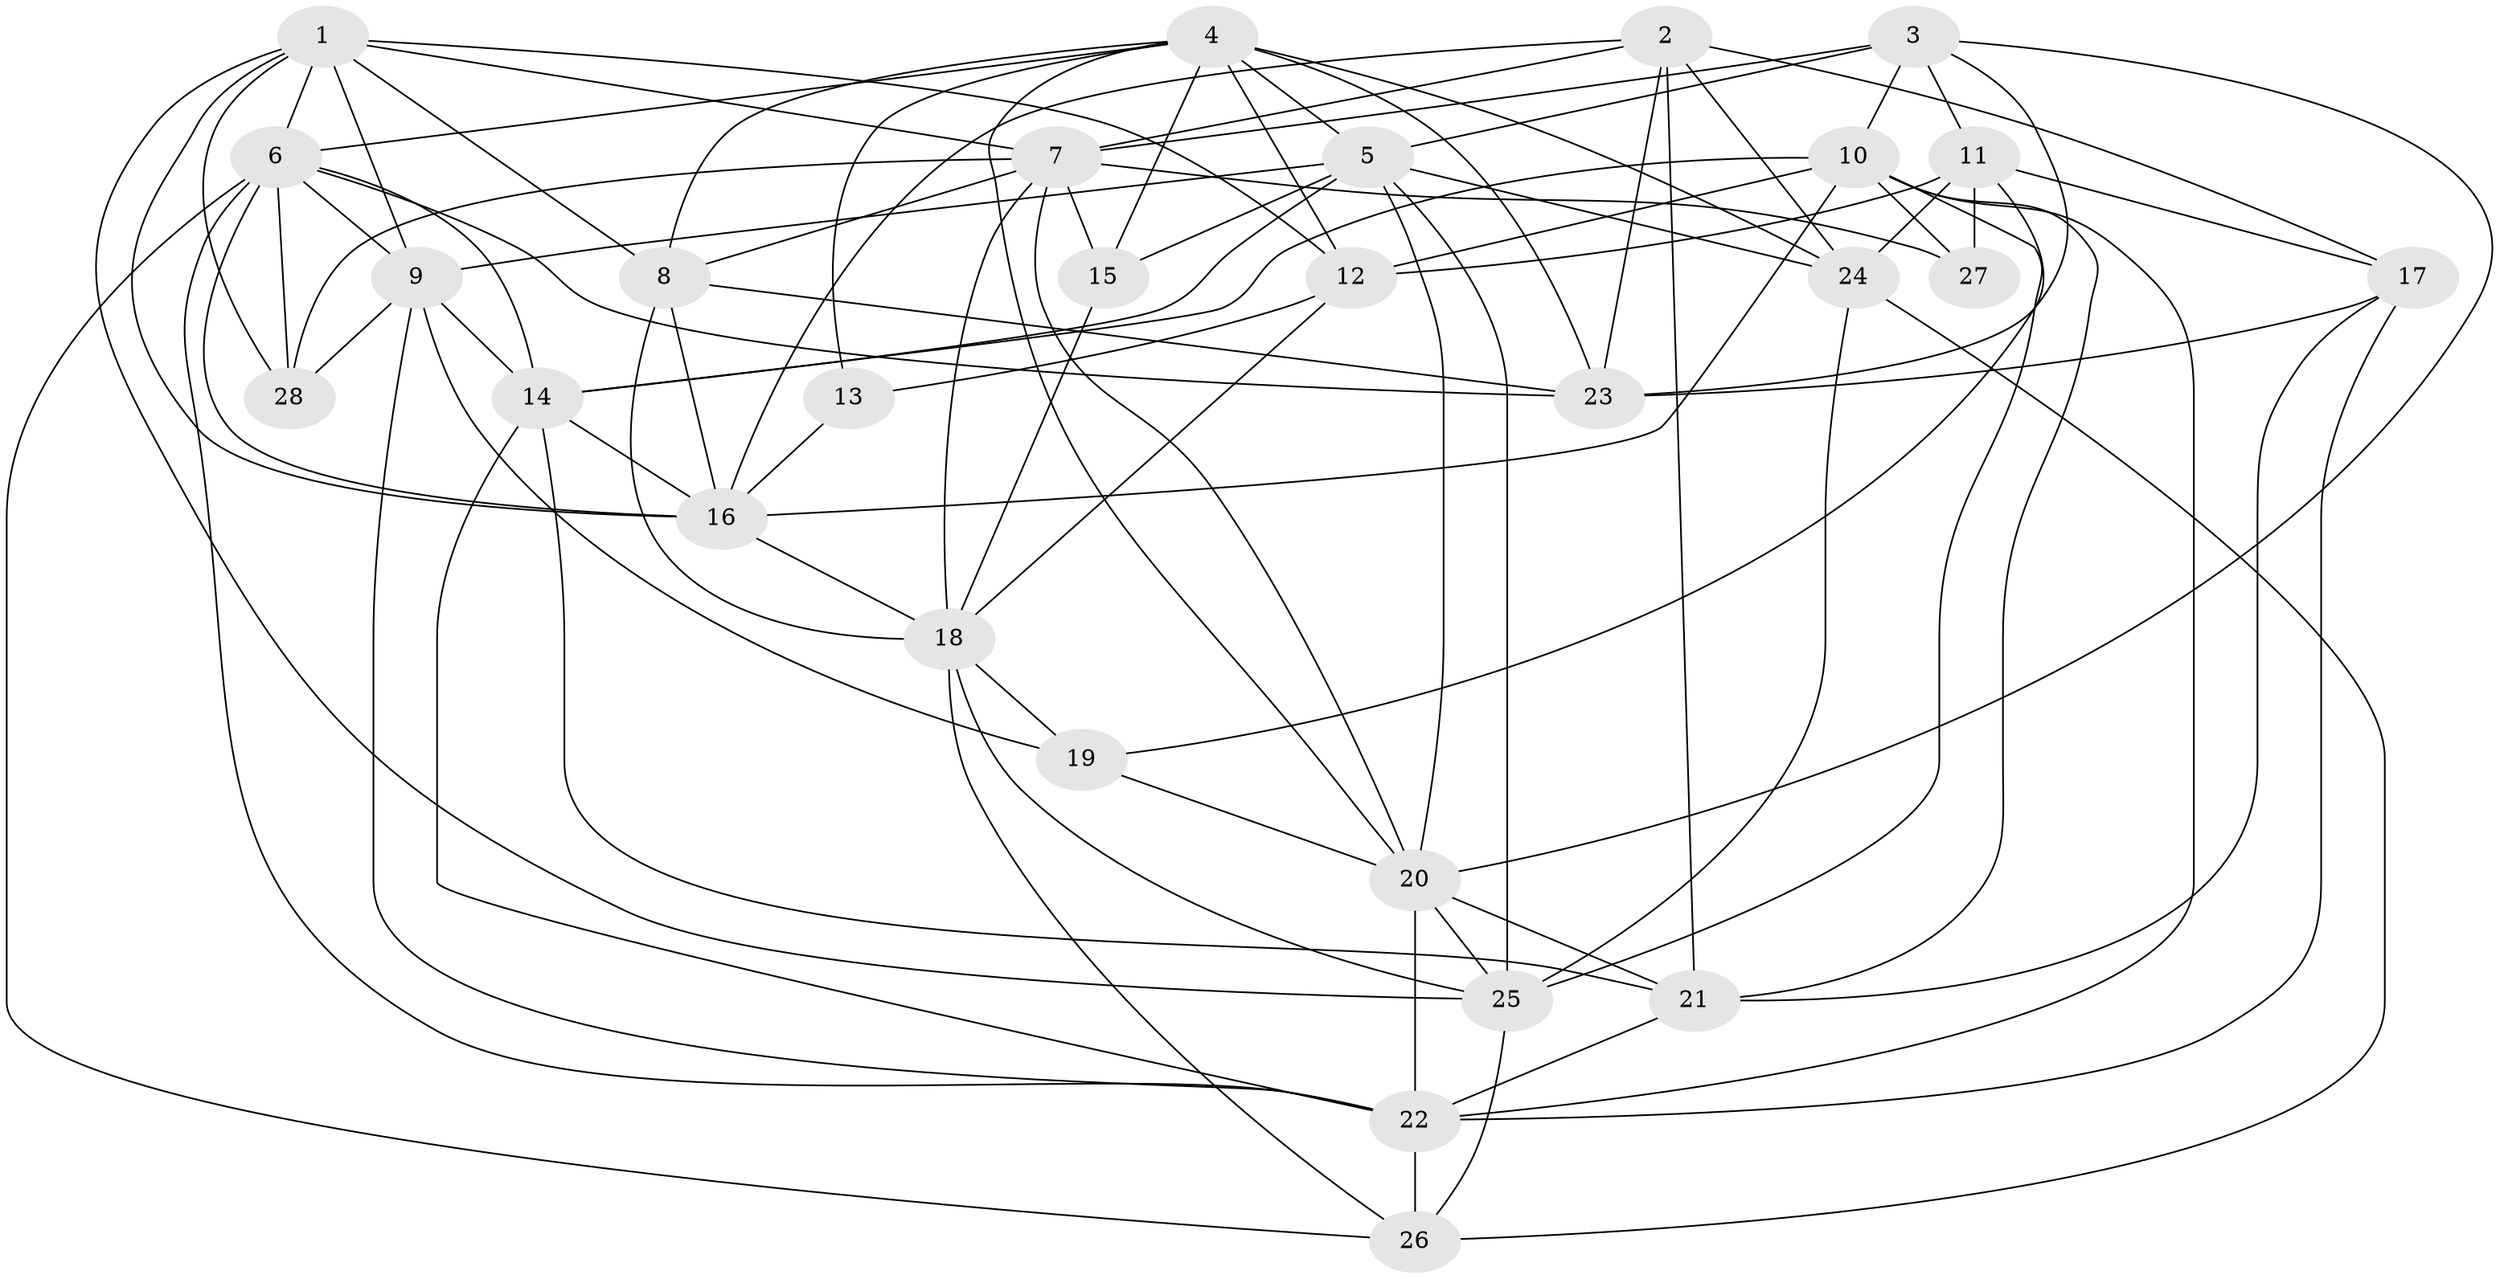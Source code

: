 // original degree distribution, {4: 1.0}
// Generated by graph-tools (version 1.1) at 2025/54/03/04/25 22:54:01]
// undirected, 28 vertices, 90 edges
graph export_dot {
  node [color=gray90,style=filled];
  1;
  2;
  3;
  4;
  5;
  6;
  7;
  8;
  9;
  10;
  11;
  12;
  13;
  14;
  15;
  16;
  17;
  18;
  19;
  20;
  21;
  22;
  23;
  24;
  25;
  26;
  27;
  28;
  1 -- 6 [weight=1.0];
  1 -- 7 [weight=1.0];
  1 -- 8 [weight=1.0];
  1 -- 9 [weight=1.0];
  1 -- 12 [weight=1.0];
  1 -- 16 [weight=1.0];
  1 -- 25 [weight=1.0];
  1 -- 28 [weight=1.0];
  2 -- 7 [weight=2.0];
  2 -- 16 [weight=1.0];
  2 -- 17 [weight=2.0];
  2 -- 21 [weight=1.0];
  2 -- 23 [weight=1.0];
  2 -- 24 [weight=1.0];
  3 -- 5 [weight=1.0];
  3 -- 7 [weight=1.0];
  3 -- 10 [weight=1.0];
  3 -- 11 [weight=1.0];
  3 -- 20 [weight=1.0];
  3 -- 23 [weight=1.0];
  4 -- 5 [weight=1.0];
  4 -- 6 [weight=1.0];
  4 -- 8 [weight=1.0];
  4 -- 12 [weight=1.0];
  4 -- 13 [weight=2.0];
  4 -- 15 [weight=1.0];
  4 -- 20 [weight=1.0];
  4 -- 23 [weight=3.0];
  4 -- 24 [weight=1.0];
  5 -- 9 [weight=1.0];
  5 -- 14 [weight=2.0];
  5 -- 15 [weight=3.0];
  5 -- 20 [weight=1.0];
  5 -- 24 [weight=1.0];
  5 -- 25 [weight=2.0];
  6 -- 9 [weight=2.0];
  6 -- 14 [weight=1.0];
  6 -- 16 [weight=3.0];
  6 -- 22 [weight=1.0];
  6 -- 23 [weight=1.0];
  6 -- 26 [weight=1.0];
  6 -- 28 [weight=1.0];
  7 -- 8 [weight=1.0];
  7 -- 15 [weight=2.0];
  7 -- 18 [weight=2.0];
  7 -- 20 [weight=1.0];
  7 -- 27 [weight=1.0];
  7 -- 28 [weight=1.0];
  8 -- 16 [weight=1.0];
  8 -- 18 [weight=1.0];
  8 -- 23 [weight=1.0];
  9 -- 14 [weight=1.0];
  9 -- 19 [weight=1.0];
  9 -- 22 [weight=1.0];
  9 -- 28 [weight=1.0];
  10 -- 12 [weight=1.0];
  10 -- 14 [weight=2.0];
  10 -- 16 [weight=2.0];
  10 -- 21 [weight=1.0];
  10 -- 22 [weight=1.0];
  10 -- 25 [weight=1.0];
  10 -- 27 [weight=1.0];
  11 -- 12 [weight=3.0];
  11 -- 17 [weight=2.0];
  11 -- 19 [weight=1.0];
  11 -- 24 [weight=3.0];
  11 -- 27 [weight=2.0];
  12 -- 13 [weight=1.0];
  12 -- 18 [weight=1.0];
  13 -- 16 [weight=1.0];
  14 -- 16 [weight=2.0];
  14 -- 21 [weight=1.0];
  14 -- 22 [weight=1.0];
  15 -- 18 [weight=2.0];
  16 -- 18 [weight=1.0];
  17 -- 21 [weight=2.0];
  17 -- 22 [weight=1.0];
  17 -- 23 [weight=1.0];
  18 -- 19 [weight=1.0];
  18 -- 25 [weight=1.0];
  18 -- 26 [weight=1.0];
  19 -- 20 [weight=1.0];
  20 -- 21 [weight=1.0];
  20 -- 22 [weight=1.0];
  20 -- 25 [weight=1.0];
  21 -- 22 [weight=2.0];
  22 -- 26 [weight=2.0];
  24 -- 25 [weight=1.0];
  24 -- 26 [weight=1.0];
  25 -- 26 [weight=1.0];
}

